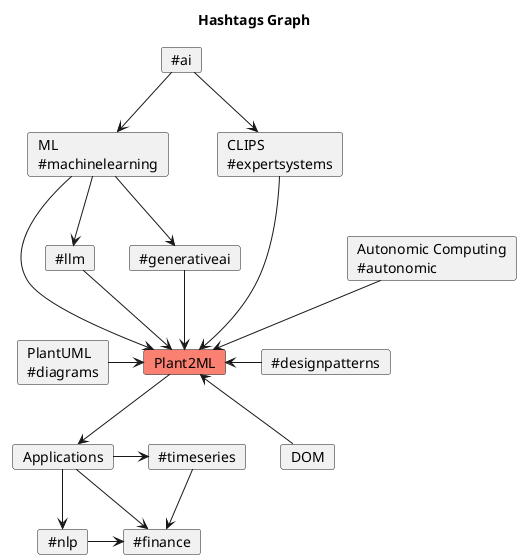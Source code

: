 @startuml

title Hashtags Graph

card "Plant2ML" as Plant2ML #salmon
card "PlantUML\n~#diagrams" as PlantUML
card "ML\n~#machinelearning" as ML
card "~#llm" as LLM
card "~#ai" as AI
card "CLIPS\n~#expertsystems" as ES
card "~#generativeai" as GenerativeAI
card Applications
card "~#timeseries" as Timeseries
card "~#nlp" as nlp
card "~#finance" as Finance
card "~#designpatterns" as DesignPatterns
card "Autonomic Computing\n~#autonomic" as Autonomic
card DOM

PlantUML -> Plant2ML
ML --> Plant2ML
ML --> LLM
AI --> ML
AI --> ES
ML --> GenerativeAI
GenerativeAI --> Plant2ML
Applications -> Timeseries
Timeseries --> Finance
Applications --> nlp
Plant2ML --> Applications
Plant2ML <- DesignPatterns
LLM --> Plant2ML
ES --> Plant2ML
Autonomic --> Plant2ML
Plant2ML <-- DOM
Applications --> Finance
nlp -> Finance

@enduml